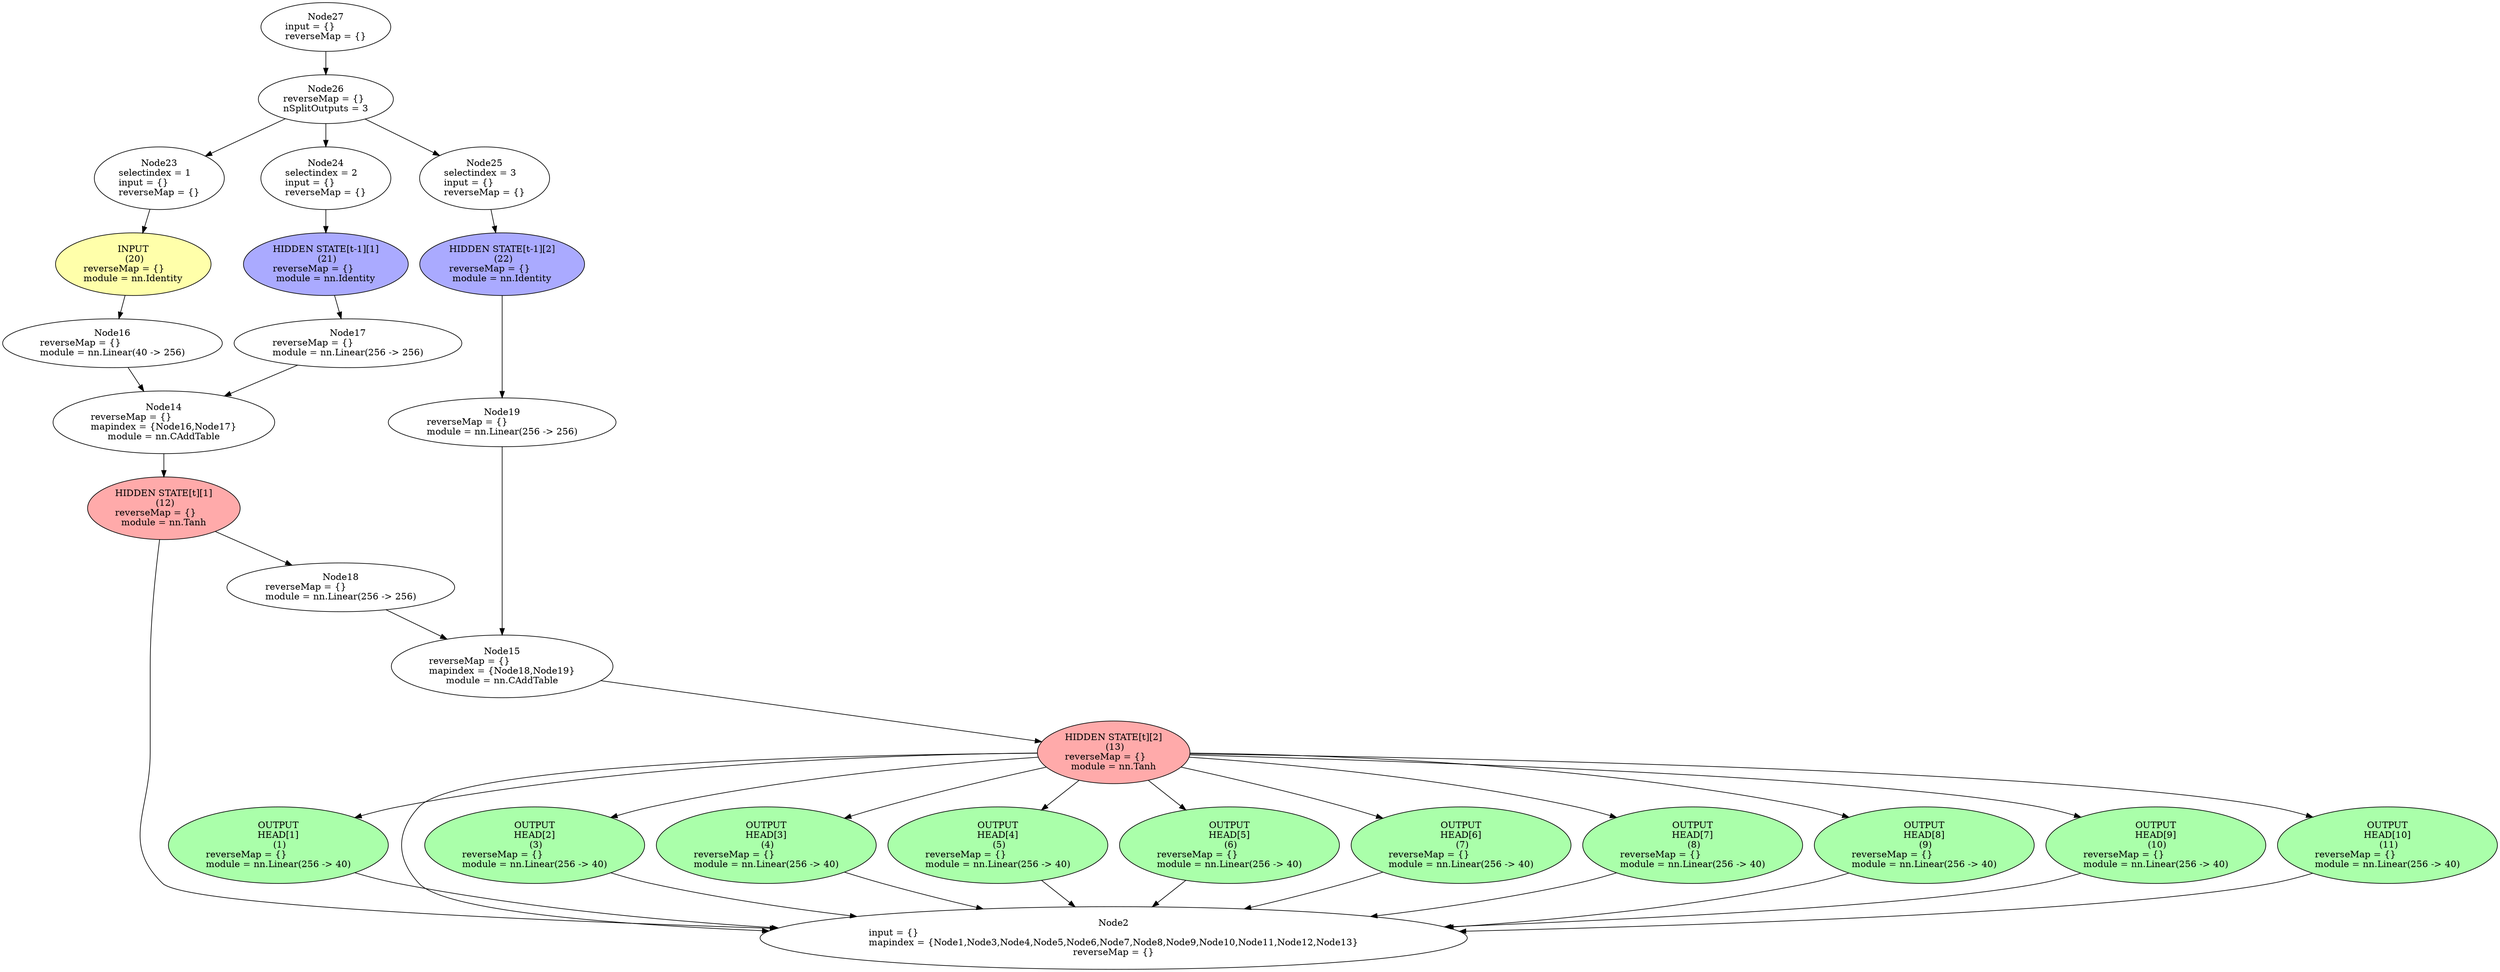 digraph G {
	graph [bb="0,0,3056.3,1486.4"];
	node [label="\N",
		shape=oval
	];
	n1	 [fillcolor="#aaffaa",
		height=1.6303,
		label="OUTPUT\nHEAD[1]\n (1)\nreverseMap = {}\lmodule = nn.Linear(256 -> 40)",
		pos="318.64,190.86",
		style=filled,
		tooltip="[/home/marcin/torch/install/share/lua/5.3/nngraph/init.lua]:76_",
		width=3.7123];
	n2	 [height=1.3356,
		label="Node2\ninput = {}\lmapindex = {Node1,Node3,Node4,Node5,Node6,Node7,Node8,Node9,Node10,Node11,Node12,Node13}\lreverseMap = {}",
		pos="1354.6,48.083",
		tooltip="[[C]]:-1_",
		width=11.785];
	n1 -> n2	 [pos="e,951.3,63.057 412.14,148.91 429.96,142.4 448.66,136.42 466.64,132.17 619.27,96.029 790.15,75.482 940.94,63.845"];
	n3	 [fillcolor="#aaffaa",
		height=1.6303,
		label="OUTPUT\nHEAD[2]\n (3)\nreverseMap = {}\lmodule = nn.Linear(256 -> 40)",
		pos="642.64,190.86",
		style=filled,
		tooltip="[/home/marcin/torch/install/share/lua/5.3/nngraph/init.lua]:76_",
		width=3.7123];
	n3 -> n2	 [pos="e,1042.7,80.719 735.49,148.42 751.65,142.29 768.47,136.56 784.64,132.17 863.93,110.62 951.04,94.349 1032.8,82.182"];
	n4	 [fillcolor="#aaffaa",
		height=1.6303,
		label="OUTPUT\nHEAD[3]\n (4)\nreverseMap = {}\lmodule = nn.Linear(256 -> 40)",
		pos="927.64,190.86",
		style=filled,
		tooltip="[/home/marcin/torch/install/share/lua/5.3/nngraph/init.lua]:76_",
		width=3.7123];
	n4 -> n2	 [pos="e,1194.3,92.701 1023,149.56 1038.5,143.47 1054.4,137.46 1069.6,132.17 1106.6,119.33 1146.6,106.8 1184.7,95.538"];
	n5	 [fillcolor="#aaffaa",
		height=1.6303,
		label="OUTPUT\nHEAD[4]\n (5)\nreverseMap = {}\lmodule = nn.Linear(256 -> 40)",
		pos="1212.6,190.86",
		style=filled,
		tooltip="[/home/marcin/torch/install/share/lua/5.3/nngraph/init.lua]:76_",
		width=3.7123];
	n5 -> n2	 [pos="e,1307.4,95.916 1266.3,136.64 1277.4,125.65 1289.1,114.07 1300.2,103.06"];
	n6	 [fillcolor="#aaffaa",
		height=1.6303,
		label="OUTPUT\nHEAD[5]\n (6)\nreverseMap = {}\lmodule = nn.Linear(256 -> 40)",
		pos="1497.6,190.86",
		style=filled,
		tooltip="[/home/marcin/torch/install/share/lua/5.3/nngraph/init.lua]:76_",
		width=3.7123];
	n6 -> n2	 [pos="e,1402.5,96.176 1444,137.04 1432.8,126.03 1421,114.41 1409.8,103.35"];
	n7	 [fillcolor="#aaffaa",
		height=1.6303,
		label="OUTPUT\nHEAD[6]\n (7)\nreverseMap = {}\lmodule = nn.Linear(256 -> 40)",
		pos="1782.6,190.86",
		style=filled,
		tooltip="[/home/marcin/torch/install/share/lua/5.3/nngraph/init.lua]:76_",
		width=3.7123];
	n7 -> n2	 [pos="e,1515.5,92.665 1687.3,149.55 1671.8,143.46 1655.9,137.45 1640.6,132.17 1603.6,119.3 1563.4,106.77 1525.2,95.502"];
	n8	 [fillcolor="#aaffaa",
		height=1.6303,
		label="OUTPUT\nHEAD[7]\n (8)\nreverseMap = {}\lmodule = nn.Linear(256 -> 40)",
		pos="2067.6,190.86",
		style=filled,
		tooltip="[/home/marcin/torch/install/share/lua/5.3/nngraph/init.lua]:76_",
		width=3.7123];
	n8 -> n2	 [pos="e,1667.1,80.681 1974.8,148.42 1958.6,142.29 1941.8,136.56 1925.6,132.17 1846.2,110.59 1759,94.312 1677.1,82.145"];
	n9	 [fillcolor="#aaffaa",
		height=1.6303,
		label="OUTPUT\nHEAD[8]\n (9)\nreverseMap = {}\lmodule = nn.Linear(256 -> 40)",
		pos="2352.6,190.86",
		style=filled,
		tooltip="[/home/marcin/torch/install/share/lua/5.3/nngraph/init.lua]:76_",
		width=3.7123];
	n9 -> n2	 [pos="e,1755.3,63.959 2260.7,148.05 2244.3,141.88 2227.2,136.24 2210.6,132.17 2067.7,96.993 1908,76.588 1765.5,64.793"];
	n10	 [fillcolor="#aaffaa",
		height=1.6303,
		label="OUTPUT\nHEAD[9]\n (10)\nreverseMap = {}\lmodule = nn.Linear(256 -> 40)",
		pos="2637.6,190.86",
		style=filled,
		tooltip="[/home/marcin/torch/install/share/lua/5.3/nngraph/init.lua]:76_",
		width=3.7123];
	n10 -> n2	 [pos="e,1752.4,64.874 2546.2,147.86 2529.7,141.66 2512.4,136.07 2495.6,132.17 2360.4,100.61 2032.5,78.735 1762.8,65.385"];
	n11	 [fillcolor="#aaffaa",
		height=1.6303,
		label="OUTPUT\nHEAD[10]\n (11)\nreverseMap = {}\lmodule = nn.Linear(256 -> 40)",
		pos="2922.6,190.86",
		style=filled,
		tooltip="[/home/marcin/torch/install/share/lua/5.3/nngraph/init.lua]:76_",
		width=3.7123];
	n11 -> n2	 [pos="e,1769.4,58.255 2831.6,147.8 2815,141.57 2797.5,135.98 2780.6,132.17 2597,90.7 2129.5,69.194 1779.5,58.559"];
	n12	 [fillcolor="#ffaaaa",
		height=1.3356,
		label="HIDDEN STATE[t][1]\n (12)\nreverseMap = {}\lmodule = nn.Tanh",
		pos="178.64,708.92",
		style=filled,
		tooltip="[/home/marcin/torch/install/share/lua/5.3/nngraph/init.lua]:76_",
		width=2.8088];
	n12 -> n2	 [pos="e,931.99,52.634 171.8,660.9 165.34,612.39 156.64,534.47 156.64,466.8 156.64,466.8 156.64,466.8 156.64,332.63 156.64,243.14 111.6,\
194.68 175.64,132.17 229.43,79.659 607.93,60.04 921.79,52.863"];
	n18	 [height=1.041,
		label="Node18\nreverseMap = {}\lmodule = nn.Linear(256 -> 256)",
		pos="412.64,587.36",
		tooltip="[/home/marcin/torch/install/share/lua/5.3/nngraph/init.lua]:76_",
		width=3.8498];
	n12 -> n18	 [pos="e,349.29,620.73 246.64,673.17 275.99,658.18 310.36,640.62 340.19,625.38"];
	n13	 [fillcolor="#ffaaaa",
		height=1.3356,
		label="HIDDEN STATE[t][2]\n (13)\nreverseMap = {}\lmodule = nn.Tanh",
		pos="1354.6,333.63",
		style=filled,
		tooltip="[/home/marcin/torch/install/share/lua/5.3/nngraph/init.lua]:76_",
		width=2.8088];
	n13 -> n1	 [pos="e,412.14,232.8 1253.3,332.25 1086.8,329.62 746.14,315.72 466.64,249.55 451.89,246.05 436.66,241.4 421.82,236.25"];
	n13 -> n2	 [pos="e,953.91,63.963 1253.8,330.28 1038.5,324.22 549.51,304.49 499.64,249.55 464.58,210.91 464.58,170.8 499.64,132.17 531.34,97.243 740.45,\
76.547 943.92,64.546"];
	n13 -> n3	 [pos="e,735.49,233.29 1254.8,325.41 1139.8,315.42 946.05,293.4 784.64,249.55 771.63,246.01 758.19,241.61 745.03,236.83"];
	n13 -> n4	 [pos="e,1023,232.15 1266.9,309.55 1210.2,294.02 1135,272.28 1069.6,249.55 1057.5,245.33 1044.9,240.66 1032.5,235.85"];
	n13 -> n5	 [pos="e,1266,244.79 1311.7,290.01 1299.5,277.99 1286.1,264.69 1273.2,251.86"];
	n13 -> n6	 [pos="e,1443.9,244.79 1397.9,290.01 1410.1,277.99 1423.7,264.69 1436.7,251.86"];
	n13 -> n7	 [pos="e,1687.3,232.16 1442.4,309.67 1499.3,294.14 1574.9,272.36 1640.6,249.55 1652.8,245.34 1665.4,240.67 1677.8,235.86"];
	n13 -> n8	 [pos="e,1974.8,233.29 1454.4,325.45 1569.5,315.49 1763.8,293.49 1925.6,249.55 1938.7,246.01 1952.1,241.61 1965.3,236.83"];
	n13 -> n9	 [pos="e,2260.7,233.66 1455.7,332.2 1617.5,329.44 1943.5,315.29 2210.6,249.55 2224,246.27 2237.6,241.98 2251,237.21"];
	n13 -> n10	 [pos="e,2546.2,233.86 1455.4,329.33 1696.2,320.79 2299.2,295.39 2495.6,249.55 2509.1,246.41 2522.9,242.17 2536.4,237.41"];
	n13 -> n11	 [pos="e,2831.6,233.92 1455.6,331.03 1737.4,325.88 2527.9,306.62 2780.6,249.55 2794.4,246.45 2808.4,242.18 2822.2,237.34"];
	n14	 [height=1.3356,
		label="Node14\nreverseMap = {}\lmapindex = {Node16,Node17}\lmodule = nn.CAddTable",
		pos="178.64,841.08",
		tooltip="[/home/marcin/torch/install/share/lua/5.3/nngraph/init.lua]:69_",
		width=3.7123];
	n14 -> n12	 [pos="e,178.64,757.02 178.64,792.72 178.64,784.45 178.64,775.77 178.64,767.27"];
	n15	 [height=1.3356,
		label="Node15\nreverseMap = {}\lmapindex = {Node18,Node19}\lmodule = nn.CAddTable",
		pos="624.64,465.8",
		tooltip="[/home/marcin/torch/install/share/lua/5.3/nngraph/init.lua]:69_",
		width=3.7123];
	n15 -> n13	 [pos="e,1260.5,351.42 743.55,443.59 884.36,418.49 1116.6,377.07 1250.6,353.18"];
	n16	 [height=1.041,
		label="Node16\nreverseMap = {}\lmodule = nn.Linear(40 -> 256)",
		pos="133.64,962.64",
		tooltip="[/home/marcin/torch/install/share/lua/5.3/nngraph/init.lua]:76_",
		width=3.7123];
	n16 -> n14	 [pos="e,160.99,888.98 147.39,925.12 150.57,916.66 154.04,907.46 157.46,898.37"];
	n17	 [height=1.041,
		label="Node17\nreverseMap = {}\lmodule = nn.Linear(256 -> 256)",
		pos="423.64,962.64",
		tooltip="[/home/marcin/torch/install/share/lua/5.3/nngraph/init.lua]:76_",
		width=3.8498];
	n17 -> n14	 [pos="e,256.68,880.16 357.99,929.6 329.73,915.81 296.28,899.49 265.97,884.7"];
	n18 -> n15	 [pos="e,553.9,506.69 471.13,553.37 493.95,540.5 520.46,525.55 544.97,511.73"];
	n19	 [height=1.041,
		label="Node19\nreverseMap = {}\lmodule = nn.Linear(256 -> 256)",
		pos="624.64,841.08",
		tooltip="[/home/marcin/torch/install/share/lua/5.3/nngraph/init.lua]:76_",
		width=3.8498];
	n19 -> n15	 [pos="e,624.64,514.07 624.64,803.27 624.64,738.05 624.64,601.79 624.64,524.16"];
	n20	 [fillcolor="#ffffaa",
		height=1.3356,
		label="INPUT\n (20)\nreverseMap = {}\lmodule = nn.Identity",
		pos="167.64,1084.2",
		style=filled,
		tooltip="[./RNN.lua]:8_",
		width=2.6124];
	n20 -> n16	 [pos="e,144,1000.1 154.3,1036.3 151.82,1027.5 149.22,1018.4 146.74,1009.7"];
	n21	 [fillcolor="#aaaaff",
		height=1.3356,
		label="HIDDEN STATE[t-1][1]\n (21)\nreverseMap = {}\lmodule = nn.Identity",
		pos="388.64,1084.2",
		style=filled,
		tooltip="[./RNN.lua]:10_",
		width=3.0248];
	n21 -> n17	 [pos="e,412.98,1000.1 402.38,1036.3 404.94,1027.5 407.61,1018.4 410.16,1009.7"];
	n22	 [fillcolor="#aaaaff",
		height=1.3356,
		label="HIDDEN STATE[t-1][2]\n (22)\nreverseMap = {}\lmodule = nn.Identity",
		pos="624.64,1084.2",
		style=filled,
		tooltip="[./RNN.lua]:10_",
		width=3.0248];
	n22 -> n19	 [pos="e,624.64,878.7 624.64,1035.9 624.64,993.28 624.64,931.11 624.64,888.75"];
	n23	 [height=1.3356,
		label="Node23\nselectindex = 1\linput = {}\lreverseMap = {}",
		pos="190.64,1216.4",
		tooltip="[[C]]:-1_-1",
		width=2.1606];
	n23 -> n20	 [pos="e,175.93,1132.1 182.34,1168.4 180.84,1159.9 179.26,1151 177.72,1142.2"];
	n24	 [height=1.3356,
		label="Node24\nselectindex = 2\linput = {}\lreverseMap = {}",
		pos="388.64,1216.4",
		tooltip="[[C]]:-1_-2",
		width=2.1606];
	n24 -> n21	 [pos="e,388.64,1132.3 388.64,1168 388.64,1159.7 388.64,1151.1 388.64,1142.6"];
	n25	 [height=1.3356,
		label="Node25\nselectindex = 3\linput = {}\lreverseMap = {}",
		pos="593.64,1216.4",
		tooltip="[[C]]:-1_-3",
		width=2.1606];
	n25 -> n22	 [pos="e,613.41,1132.4 604.75,1168.7 606.79,1160.2 608.95,1151.1 611.06,1142.3"];
	n26	 [height=1.041,
		label="Node26\nreverseMap = {}\lnSplitOutputs = 3",
		pos="388.64,1337.9",
		tooltip="[[C]]:-1_ split at [...e/marcin/torch/install/share/lua/5.3/nngraph/gmodule.lua]:96-mnode",
		width=2.2392];
	n26 -> n23	 [pos="e,245.7,1250.6 340.46,1307.8 314.64,1292.2 282.49,1272.8 254.6,1256"];
	n26 -> n24	 [pos="e,388.64,1264.7 388.64,1300.4 388.64,1292.3 388.64,1283.5 388.64,1274.8"];
	n26 -> n25	 [pos="e,537.84,1249.9 438.01,1308.1 465.28,1292.2 499.49,1272.3 528.88,1255.1"];
	n27	 [height=1.041,
		label="Node27\ninput = {}\lreverseMap = {}",
		pos="388.64,1448.9",
		tooltip="[[C]]:-1_",
		width=2.1606];
	n27 -> n26	 [pos="e,388.64,1375.6 388.64,1411.3 388.64,1403.1 388.64,1394.3 388.64,1385.8"];
}
